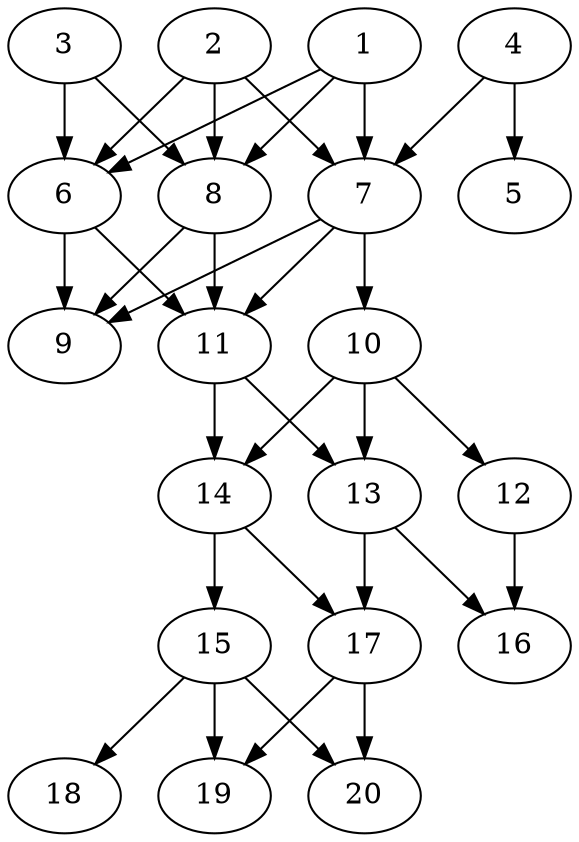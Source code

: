 // DAG automatically generated by daggen at Thu Oct  3 13:58:43 2019
// ./daggen --dot -n 20 --ccr 0.4 --fat 0.5 --regular 0.9 --density 0.6 --mindata 5242880 --maxdata 52428800 
digraph G {
  1 [size="19788800", alpha="0.16", expect_size="7915520"] 
  1 -> 6 [size ="7915520"]
  1 -> 7 [size ="7915520"]
  1 -> 8 [size ="7915520"]
  2 [size="25989120", alpha="0.01", expect_size="10395648"] 
  2 -> 6 [size ="10395648"]
  2 -> 7 [size ="10395648"]
  2 -> 8 [size ="10395648"]
  3 [size="93841920", alpha="0.02", expect_size="37536768"] 
  3 -> 6 [size ="37536768"]
  3 -> 8 [size ="37536768"]
  4 [size="59402240", alpha="0.03", expect_size="23760896"] 
  4 -> 5 [size ="23760896"]
  4 -> 7 [size ="23760896"]
  5 [size="19514880", alpha="0.19", expect_size="7805952"] 
  6 [size="123438080", alpha="0.12", expect_size="49375232"] 
  6 -> 9 [size ="49375232"]
  6 -> 11 [size ="49375232"]
  7 [size="128977920", alpha="0.20", expect_size="51591168"] 
  7 -> 9 [size ="51591168"]
  7 -> 10 [size ="51591168"]
  7 -> 11 [size ="51591168"]
  8 [size="120414720", alpha="0.01", expect_size="48165888"] 
  8 -> 9 [size ="48165888"]
  8 -> 11 [size ="48165888"]
  9 [size="130078720", alpha="0.13", expect_size="52031488"] 
  10 [size="20513280", alpha="0.20", expect_size="8205312"] 
  10 -> 12 [size ="8205312"]
  10 -> 13 [size ="8205312"]
  10 -> 14 [size ="8205312"]
  11 [size="105387520", alpha="0.14", expect_size="42155008"] 
  11 -> 13 [size ="42155008"]
  11 -> 14 [size ="42155008"]
  12 [size="83366400", alpha="0.08", expect_size="33346560"] 
  12 -> 16 [size ="33346560"]
  13 [size="89812480", alpha="0.09", expect_size="35924992"] 
  13 -> 16 [size ="35924992"]
  13 -> 17 [size ="35924992"]
  14 [size="100282880", alpha="0.06", expect_size="40113152"] 
  14 -> 15 [size ="40113152"]
  14 -> 17 [size ="40113152"]
  15 [size="119936000", alpha="0.05", expect_size="47974400"] 
  15 -> 18 [size ="47974400"]
  15 -> 19 [size ="47974400"]
  15 -> 20 [size ="47974400"]
  16 [size="112289280", alpha="0.08", expect_size="44915712"] 
  17 [size="64217600", alpha="0.07", expect_size="25687040"] 
  17 -> 19 [size ="25687040"]
  17 -> 20 [size ="25687040"]
  18 [size="62220800", alpha="0.08", expect_size="24888320"] 
  19 [size="67880960", alpha="0.08", expect_size="27152384"] 
  20 [size="23795200", alpha="0.10", expect_size="9518080"] 
}
